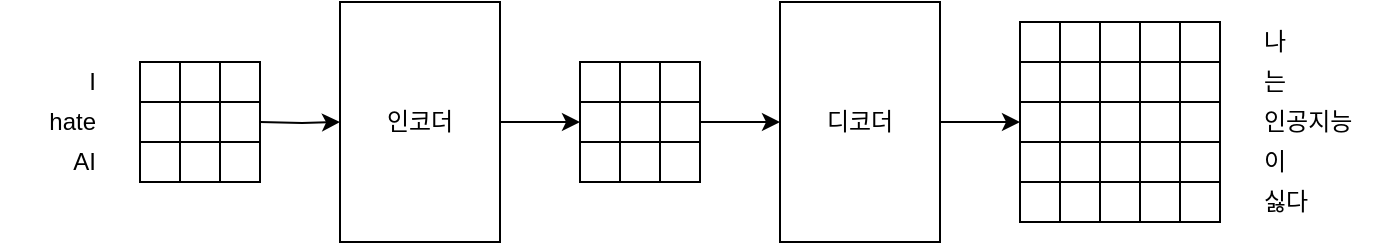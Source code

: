 <mxfile version="12.9.12" type="device"><diagram id="gSFtgMqGi9ohHK26Lygv" name="Page-1"><mxGraphModel dx="376" dy="148" grid="1" gridSize="10" guides="1" tooltips="1" connect="1" arrows="1" fold="1" page="1" pageScale="1" pageWidth="850" pageHeight="1100" math="0" shadow="0"><root><mxCell id="0"/><mxCell id="1" parent="0"/><mxCell id="Qm2T9JlyRPmXL9uz5Jr--8" style="edgeStyle=orthogonalEdgeStyle;rounded=0;orthogonalLoop=1;jettySize=auto;html=1;exitX=1;exitY=0.5;exitDx=0;exitDy=0;entryX=0;entryY=0.5;entryDx=0;entryDy=0;" parent="1" source="Qm2T9JlyRPmXL9uz5Jr--1" edge="1"><mxGeometry relative="1" as="geometry"><mxPoint x="320" y="420" as="targetPoint"/></mxGeometry></mxCell><mxCell id="Qm2T9JlyRPmXL9uz5Jr--1" value="인코더" style="rounded=0;whiteSpace=wrap;html=1;" parent="1" vertex="1"><mxGeometry x="200" y="360" width="80" height="120" as="geometry"/></mxCell><mxCell id="Qm2T9JlyRPmXL9uz5Jr--9" style="edgeStyle=orthogonalEdgeStyle;rounded=0;orthogonalLoop=1;jettySize=auto;html=1;exitX=1;exitY=0.5;exitDx=0;exitDy=0;entryX=0;entryY=0.5;entryDx=0;entryDy=0;" parent="1" source="Qm2T9JlyRPmXL9uz5Jr--2" target="Qm2T9JlyRPmXL9uz5Jr--94" edge="1"><mxGeometry relative="1" as="geometry"><mxPoint x="540" y="420" as="targetPoint"/></mxGeometry></mxCell><mxCell id="Qm2T9JlyRPmXL9uz5Jr--2" value="디코더" style="rounded=0;whiteSpace=wrap;html=1;" parent="1" vertex="1"><mxGeometry x="420" y="360" width="80" height="120" as="geometry"/></mxCell><mxCell id="Qm2T9JlyRPmXL9uz5Jr--7" style="edgeStyle=orthogonalEdgeStyle;rounded=0;orthogonalLoop=1;jettySize=auto;html=1;exitX=1;exitY=0.5;exitDx=0;exitDy=0;entryX=0;entryY=0.5;entryDx=0;entryDy=0;" parent="1" target="Qm2T9JlyRPmXL9uz5Jr--1" edge="1"><mxGeometry relative="1" as="geometry"><mxPoint x="160" y="420" as="sourcePoint"/></mxGeometry></mxCell><mxCell id="Qm2T9JlyRPmXL9uz5Jr--20" style="edgeStyle=orthogonalEdgeStyle;rounded=0;orthogonalLoop=1;jettySize=auto;html=1;exitX=1;exitY=0.5;exitDx=0;exitDy=0;entryX=0;entryY=0.5;entryDx=0;entryDy=0;" parent="1" source="Qm2T9JlyRPmXL9uz5Jr--73" target="Qm2T9JlyRPmXL9uz5Jr--2" edge="1"><mxGeometry relative="1" as="geometry"><mxPoint x="380" y="420" as="sourcePoint"/></mxGeometry></mxCell><mxCell id="Qm2T9JlyRPmXL9uz5Jr--30" value="" style="rounded=0;whiteSpace=wrap;html=1;" parent="1" vertex="1"><mxGeometry x="320" y="390" width="20" height="20" as="geometry"/></mxCell><mxCell id="Qm2T9JlyRPmXL9uz5Jr--31" value="" style="rounded=0;whiteSpace=wrap;html=1;" parent="1" vertex="1"><mxGeometry x="340" y="390" width="20" height="20" as="geometry"/></mxCell><mxCell id="Qm2T9JlyRPmXL9uz5Jr--32" value="" style="rounded=0;whiteSpace=wrap;html=1;" parent="1" vertex="1"><mxGeometry x="360" y="390" width="20" height="20" as="geometry"/></mxCell><mxCell id="Qm2T9JlyRPmXL9uz5Jr--53" value="" style="rounded=0;whiteSpace=wrap;html=1;" parent="1" vertex="1"><mxGeometry x="100" y="390" width="20" height="20" as="geometry"/></mxCell><mxCell id="Qm2T9JlyRPmXL9uz5Jr--54" value="" style="rounded=0;whiteSpace=wrap;html=1;" parent="1" vertex="1"><mxGeometry x="120" y="390" width="20" height="20" as="geometry"/></mxCell><mxCell id="Qm2T9JlyRPmXL9uz5Jr--55" value="" style="rounded=0;whiteSpace=wrap;html=1;" parent="1" vertex="1"><mxGeometry x="140" y="390" width="20" height="20" as="geometry"/></mxCell><mxCell id="Qm2T9JlyRPmXL9uz5Jr--56" value="" style="rounded=0;whiteSpace=wrap;html=1;" parent="1" vertex="1"><mxGeometry x="100" y="410" width="20" height="20" as="geometry"/></mxCell><mxCell id="Qm2T9JlyRPmXL9uz5Jr--57" value="" style="rounded=0;whiteSpace=wrap;html=1;" parent="1" vertex="1"><mxGeometry x="120" y="410" width="20" height="20" as="geometry"/></mxCell><mxCell id="Qm2T9JlyRPmXL9uz5Jr--58" value="" style="rounded=0;whiteSpace=wrap;html=1;" parent="1" vertex="1"><mxGeometry x="140" y="410" width="20" height="20" as="geometry"/></mxCell><mxCell id="Qm2T9JlyRPmXL9uz5Jr--59" value="" style="rounded=0;whiteSpace=wrap;html=1;" parent="1" vertex="1"><mxGeometry x="100" y="430" width="20" height="20" as="geometry"/></mxCell><mxCell id="Qm2T9JlyRPmXL9uz5Jr--60" value="" style="rounded=0;whiteSpace=wrap;html=1;" parent="1" vertex="1"><mxGeometry x="120" y="430" width="20" height="20" as="geometry"/></mxCell><mxCell id="Qm2T9JlyRPmXL9uz5Jr--61" value="" style="rounded=0;whiteSpace=wrap;html=1;" parent="1" vertex="1"><mxGeometry x="140" y="430" width="20" height="20" as="geometry"/></mxCell><mxCell id="Qm2T9JlyRPmXL9uz5Jr--62" value="I" style="text;html=1;strokeColor=none;fillColor=none;align=right;verticalAlign=middle;whiteSpace=wrap;rounded=0;" parent="1" vertex="1"><mxGeometry x="30" y="390" width="50" height="20" as="geometry"/></mxCell><mxCell id="Qm2T9JlyRPmXL9uz5Jr--63" value="hate" style="text;html=1;strokeColor=none;fillColor=none;align=right;verticalAlign=middle;whiteSpace=wrap;rounded=0;" parent="1" vertex="1"><mxGeometry x="30" y="410" width="50" height="20" as="geometry"/></mxCell><mxCell id="Qm2T9JlyRPmXL9uz5Jr--64" value="AI" style="text;html=1;strokeColor=none;fillColor=none;align=right;verticalAlign=middle;whiteSpace=wrap;rounded=0;" parent="1" vertex="1"><mxGeometry x="30" y="430" width="50" height="20" as="geometry"/></mxCell><mxCell id="Qm2T9JlyRPmXL9uz5Jr--71" value="" style="rounded=0;whiteSpace=wrap;html=1;" parent="1" vertex="1"><mxGeometry x="320" y="410" width="20" height="20" as="geometry"/></mxCell><mxCell id="Qm2T9JlyRPmXL9uz5Jr--72" value="" style="rounded=0;whiteSpace=wrap;html=1;" parent="1" vertex="1"><mxGeometry x="340" y="410" width="20" height="20" as="geometry"/></mxCell><mxCell id="Qm2T9JlyRPmXL9uz5Jr--73" value="" style="rounded=0;whiteSpace=wrap;html=1;" parent="1" vertex="1"><mxGeometry x="360" y="410" width="20" height="20" as="geometry"/></mxCell><mxCell id="Qm2T9JlyRPmXL9uz5Jr--74" value="" style="rounded=0;whiteSpace=wrap;html=1;" parent="1" vertex="1"><mxGeometry x="320" y="430" width="20" height="20" as="geometry"/></mxCell><mxCell id="Qm2T9JlyRPmXL9uz5Jr--75" value="" style="rounded=0;whiteSpace=wrap;html=1;" parent="1" vertex="1"><mxGeometry x="340" y="430" width="20" height="20" as="geometry"/></mxCell><mxCell id="Qm2T9JlyRPmXL9uz5Jr--76" value="" style="rounded=0;whiteSpace=wrap;html=1;" parent="1" vertex="1"><mxGeometry x="360" y="430" width="20" height="20" as="geometry"/></mxCell><mxCell id="Qm2T9JlyRPmXL9uz5Jr--88" value="" style="rounded=0;whiteSpace=wrap;html=1;" parent="1" vertex="1"><mxGeometry x="540" y="370" width="20" height="20" as="geometry"/></mxCell><mxCell id="Qm2T9JlyRPmXL9uz5Jr--89" value="" style="rounded=0;whiteSpace=wrap;html=1;" parent="1" vertex="1"><mxGeometry x="560" y="370" width="20" height="20" as="geometry"/></mxCell><mxCell id="Qm2T9JlyRPmXL9uz5Jr--90" value="" style="rounded=0;whiteSpace=wrap;html=1;" parent="1" vertex="1"><mxGeometry x="580" y="370" width="20" height="20" as="geometry"/></mxCell><mxCell id="Qm2T9JlyRPmXL9uz5Jr--91" value="" style="rounded=0;whiteSpace=wrap;html=1;" parent="1" vertex="1"><mxGeometry x="540" y="390" width="20" height="20" as="geometry"/></mxCell><mxCell id="Qm2T9JlyRPmXL9uz5Jr--92" value="" style="rounded=0;whiteSpace=wrap;html=1;" parent="1" vertex="1"><mxGeometry x="560" y="390" width="20" height="20" as="geometry"/></mxCell><mxCell id="Qm2T9JlyRPmXL9uz5Jr--93" value="" style="rounded=0;whiteSpace=wrap;html=1;" parent="1" vertex="1"><mxGeometry x="580" y="390" width="20" height="20" as="geometry"/></mxCell><mxCell id="Qm2T9JlyRPmXL9uz5Jr--94" value="" style="rounded=0;whiteSpace=wrap;html=1;" parent="1" vertex="1"><mxGeometry x="540" y="410" width="20" height="20" as="geometry"/></mxCell><mxCell id="Qm2T9JlyRPmXL9uz5Jr--95" value="" style="rounded=0;whiteSpace=wrap;html=1;" parent="1" vertex="1"><mxGeometry x="560" y="410" width="20" height="20" as="geometry"/></mxCell><mxCell id="Qm2T9JlyRPmXL9uz5Jr--96" value="" style="rounded=0;whiteSpace=wrap;html=1;" parent="1" vertex="1"><mxGeometry x="580" y="410" width="20" height="20" as="geometry"/></mxCell><mxCell id="Qm2T9JlyRPmXL9uz5Jr--97" value="" style="rounded=0;whiteSpace=wrap;html=1;" parent="1" vertex="1"><mxGeometry x="540" y="430" width="20" height="20" as="geometry"/></mxCell><mxCell id="Qm2T9JlyRPmXL9uz5Jr--98" value="" style="rounded=0;whiteSpace=wrap;html=1;" parent="1" vertex="1"><mxGeometry x="560" y="430" width="20" height="20" as="geometry"/></mxCell><mxCell id="Qm2T9JlyRPmXL9uz5Jr--99" value="" style="rounded=0;whiteSpace=wrap;html=1;" parent="1" vertex="1"><mxGeometry x="580" y="430" width="20" height="20" as="geometry"/></mxCell><mxCell id="Qm2T9JlyRPmXL9uz5Jr--100" value="나" style="text;html=1;strokeColor=none;fillColor=none;align=left;verticalAlign=middle;whiteSpace=wrap;rounded=0;" parent="1" vertex="1"><mxGeometry x="660" y="370" width="60" height="20" as="geometry"/></mxCell><mxCell id="Qm2T9JlyRPmXL9uz5Jr--103" value="는" style="text;html=1;strokeColor=none;fillColor=none;align=left;verticalAlign=middle;whiteSpace=wrap;rounded=0;" parent="1" vertex="1"><mxGeometry x="660" y="390" width="60" height="20" as="geometry"/></mxCell><mxCell id="Qm2T9JlyRPmXL9uz5Jr--104" value="인공지능" style="text;html=1;strokeColor=none;fillColor=none;align=left;verticalAlign=middle;whiteSpace=wrap;rounded=0;" parent="1" vertex="1"><mxGeometry x="660" y="410" width="60" height="20" as="geometry"/></mxCell><mxCell id="Qm2T9JlyRPmXL9uz5Jr--105" value="이" style="text;html=1;strokeColor=none;fillColor=none;align=left;verticalAlign=middle;whiteSpace=wrap;rounded=0;" parent="1" vertex="1"><mxGeometry x="660" y="430" width="60" height="20" as="geometry"/></mxCell><mxCell id="Qm2T9JlyRPmXL9uz5Jr--106" value="싫다" style="text;html=1;strokeColor=none;fillColor=none;align=left;verticalAlign=middle;whiteSpace=wrap;rounded=0;" parent="1" vertex="1"><mxGeometry x="660" y="450" width="60" height="20" as="geometry"/></mxCell><mxCell id="Qm2T9JlyRPmXL9uz5Jr--107" value="" style="rounded=0;whiteSpace=wrap;html=1;" parent="1" vertex="1"><mxGeometry x="540" y="450" width="20" height="20" as="geometry"/></mxCell><mxCell id="Qm2T9JlyRPmXL9uz5Jr--108" value="" style="rounded=0;whiteSpace=wrap;html=1;" parent="1" vertex="1"><mxGeometry x="560" y="450" width="20" height="20" as="geometry"/></mxCell><mxCell id="Qm2T9JlyRPmXL9uz5Jr--109" value="" style="rounded=0;whiteSpace=wrap;html=1;" parent="1" vertex="1"><mxGeometry x="580" y="450" width="20" height="20" as="geometry"/></mxCell><mxCell id="5FHcRLDS9BpRp1F6TYWs-1" value="" style="rounded=0;whiteSpace=wrap;html=1;" vertex="1" parent="1"><mxGeometry x="600" y="370" width="20" height="20" as="geometry"/></mxCell><mxCell id="5FHcRLDS9BpRp1F6TYWs-2" value="" style="rounded=0;whiteSpace=wrap;html=1;" vertex="1" parent="1"><mxGeometry x="600" y="390" width="20" height="20" as="geometry"/></mxCell><mxCell id="5FHcRLDS9BpRp1F6TYWs-3" value="" style="rounded=0;whiteSpace=wrap;html=1;" vertex="1" parent="1"><mxGeometry x="600" y="410" width="20" height="20" as="geometry"/></mxCell><mxCell id="5FHcRLDS9BpRp1F6TYWs-4" value="" style="rounded=0;whiteSpace=wrap;html=1;" vertex="1" parent="1"><mxGeometry x="600" y="430" width="20" height="20" as="geometry"/></mxCell><mxCell id="5FHcRLDS9BpRp1F6TYWs-5" value="" style="rounded=0;whiteSpace=wrap;html=1;" vertex="1" parent="1"><mxGeometry x="600" y="450" width="20" height="20" as="geometry"/></mxCell><mxCell id="5FHcRLDS9BpRp1F6TYWs-6" value="" style="rounded=0;whiteSpace=wrap;html=1;" vertex="1" parent="1"><mxGeometry x="620" y="370" width="20" height="20" as="geometry"/></mxCell><mxCell id="5FHcRLDS9BpRp1F6TYWs-7" value="" style="rounded=0;whiteSpace=wrap;html=1;" vertex="1" parent="1"><mxGeometry x="620" y="390" width="20" height="20" as="geometry"/></mxCell><mxCell id="5FHcRLDS9BpRp1F6TYWs-8" value="" style="rounded=0;whiteSpace=wrap;html=1;" vertex="1" parent="1"><mxGeometry x="620" y="410" width="20" height="20" as="geometry"/></mxCell><mxCell id="5FHcRLDS9BpRp1F6TYWs-9" value="" style="rounded=0;whiteSpace=wrap;html=1;" vertex="1" parent="1"><mxGeometry x="620" y="430" width="20" height="20" as="geometry"/></mxCell><mxCell id="5FHcRLDS9BpRp1F6TYWs-10" value="" style="rounded=0;whiteSpace=wrap;html=1;" vertex="1" parent="1"><mxGeometry x="620" y="450" width="20" height="20" as="geometry"/></mxCell></root></mxGraphModel></diagram></mxfile>